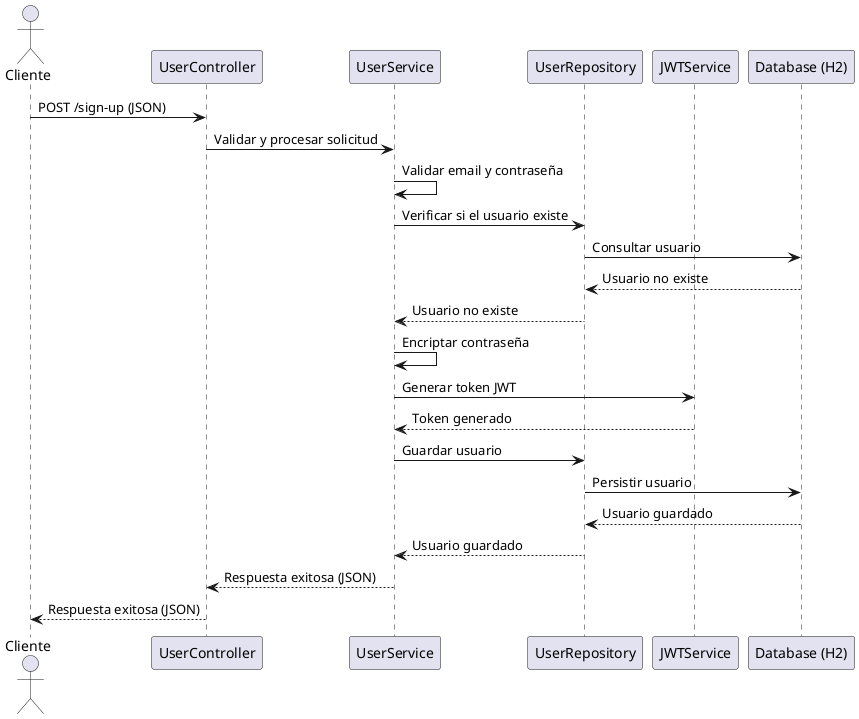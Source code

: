 @startuml
actor Cliente
participant "UserController" as Controller
participant "UserService" as Service
participant "UserRepository" as Repository
participant "JWTService" as JWT
participant "Database (H2)" as DB

Cliente -> Controller: POST /sign-up (JSON)
Controller -> Service: Validar y procesar solicitud
Service -> Service: Validar email y contraseña
Service -> Repository: Verificar si el usuario existe
Repository -> DB: Consultar usuario
DB --> Repository: Usuario no existe
Repository --> Service: Usuario no existe
Service -> Service: Encriptar contraseña
Service -> JWT: Generar token JWT
JWT --> Service: Token generado
Service -> Repository: Guardar usuario
Repository -> DB: Persistir usuario
DB --> Repository: Usuario guardado
Repository --> Service: Usuario guardado
Service --> Controller: Respuesta exitosa (JSON)
Controller --> Cliente: Respuesta exitosa (JSON)
@enduml